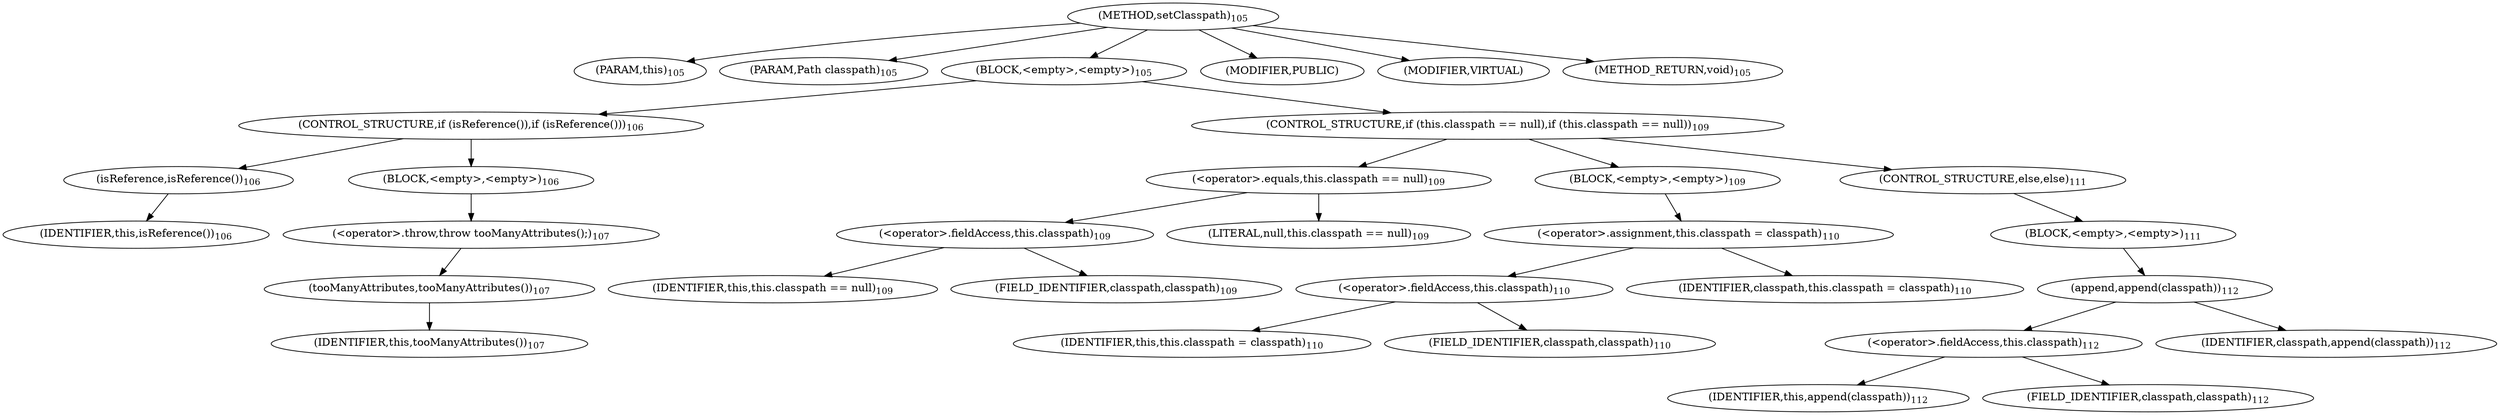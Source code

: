 digraph "setClasspath" {  
"119" [label = <(METHOD,setClasspath)<SUB>105</SUB>> ]
"14" [label = <(PARAM,this)<SUB>105</SUB>> ]
"120" [label = <(PARAM,Path classpath)<SUB>105</SUB>> ]
"121" [label = <(BLOCK,&lt;empty&gt;,&lt;empty&gt;)<SUB>105</SUB>> ]
"122" [label = <(CONTROL_STRUCTURE,if (isReference()),if (isReference()))<SUB>106</SUB>> ]
"123" [label = <(isReference,isReference())<SUB>106</SUB>> ]
"13" [label = <(IDENTIFIER,this,isReference())<SUB>106</SUB>> ]
"124" [label = <(BLOCK,&lt;empty&gt;,&lt;empty&gt;)<SUB>106</SUB>> ]
"125" [label = <(&lt;operator&gt;.throw,throw tooManyAttributes();)<SUB>107</SUB>> ]
"126" [label = <(tooManyAttributes,tooManyAttributes())<SUB>107</SUB>> ]
"15" [label = <(IDENTIFIER,this,tooManyAttributes())<SUB>107</SUB>> ]
"127" [label = <(CONTROL_STRUCTURE,if (this.classpath == null),if (this.classpath == null))<SUB>109</SUB>> ]
"128" [label = <(&lt;operator&gt;.equals,this.classpath == null)<SUB>109</SUB>> ]
"129" [label = <(&lt;operator&gt;.fieldAccess,this.classpath)<SUB>109</SUB>> ]
"16" [label = <(IDENTIFIER,this,this.classpath == null)<SUB>109</SUB>> ]
"130" [label = <(FIELD_IDENTIFIER,classpath,classpath)<SUB>109</SUB>> ]
"131" [label = <(LITERAL,null,this.classpath == null)<SUB>109</SUB>> ]
"132" [label = <(BLOCK,&lt;empty&gt;,&lt;empty&gt;)<SUB>109</SUB>> ]
"133" [label = <(&lt;operator&gt;.assignment,this.classpath = classpath)<SUB>110</SUB>> ]
"134" [label = <(&lt;operator&gt;.fieldAccess,this.classpath)<SUB>110</SUB>> ]
"17" [label = <(IDENTIFIER,this,this.classpath = classpath)<SUB>110</SUB>> ]
"135" [label = <(FIELD_IDENTIFIER,classpath,classpath)<SUB>110</SUB>> ]
"136" [label = <(IDENTIFIER,classpath,this.classpath = classpath)<SUB>110</SUB>> ]
"137" [label = <(CONTROL_STRUCTURE,else,else)<SUB>111</SUB>> ]
"138" [label = <(BLOCK,&lt;empty&gt;,&lt;empty&gt;)<SUB>111</SUB>> ]
"139" [label = <(append,append(classpath))<SUB>112</SUB>> ]
"140" [label = <(&lt;operator&gt;.fieldAccess,this.classpath)<SUB>112</SUB>> ]
"18" [label = <(IDENTIFIER,this,append(classpath))<SUB>112</SUB>> ]
"141" [label = <(FIELD_IDENTIFIER,classpath,classpath)<SUB>112</SUB>> ]
"142" [label = <(IDENTIFIER,classpath,append(classpath))<SUB>112</SUB>> ]
"143" [label = <(MODIFIER,PUBLIC)> ]
"144" [label = <(MODIFIER,VIRTUAL)> ]
"145" [label = <(METHOD_RETURN,void)<SUB>105</SUB>> ]
  "119" -> "14" 
  "119" -> "120" 
  "119" -> "121" 
  "119" -> "143" 
  "119" -> "144" 
  "119" -> "145" 
  "121" -> "122" 
  "121" -> "127" 
  "122" -> "123" 
  "122" -> "124" 
  "123" -> "13" 
  "124" -> "125" 
  "125" -> "126" 
  "126" -> "15" 
  "127" -> "128" 
  "127" -> "132" 
  "127" -> "137" 
  "128" -> "129" 
  "128" -> "131" 
  "129" -> "16" 
  "129" -> "130" 
  "132" -> "133" 
  "133" -> "134" 
  "133" -> "136" 
  "134" -> "17" 
  "134" -> "135" 
  "137" -> "138" 
  "138" -> "139" 
  "139" -> "140" 
  "139" -> "142" 
  "140" -> "18" 
  "140" -> "141" 
}
